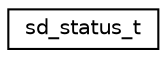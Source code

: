 digraph "Graphical Class Hierarchy"
{
 // LATEX_PDF_SIZE
  edge [fontname="Helvetica",fontsize="10",labelfontname="Helvetica",labelfontsize="10"];
  node [fontname="Helvetica",fontsize="10",shape=record];
  rankdir="LR";
  Node0 [label="sd_status_t",height=0.2,width=0.4,color="black", fillcolor="white", style="filled",URL="$structsd__status__t.html",tooltip="SD status register (see section 4.10.2 in SD-Spec v5.00)"];
}

